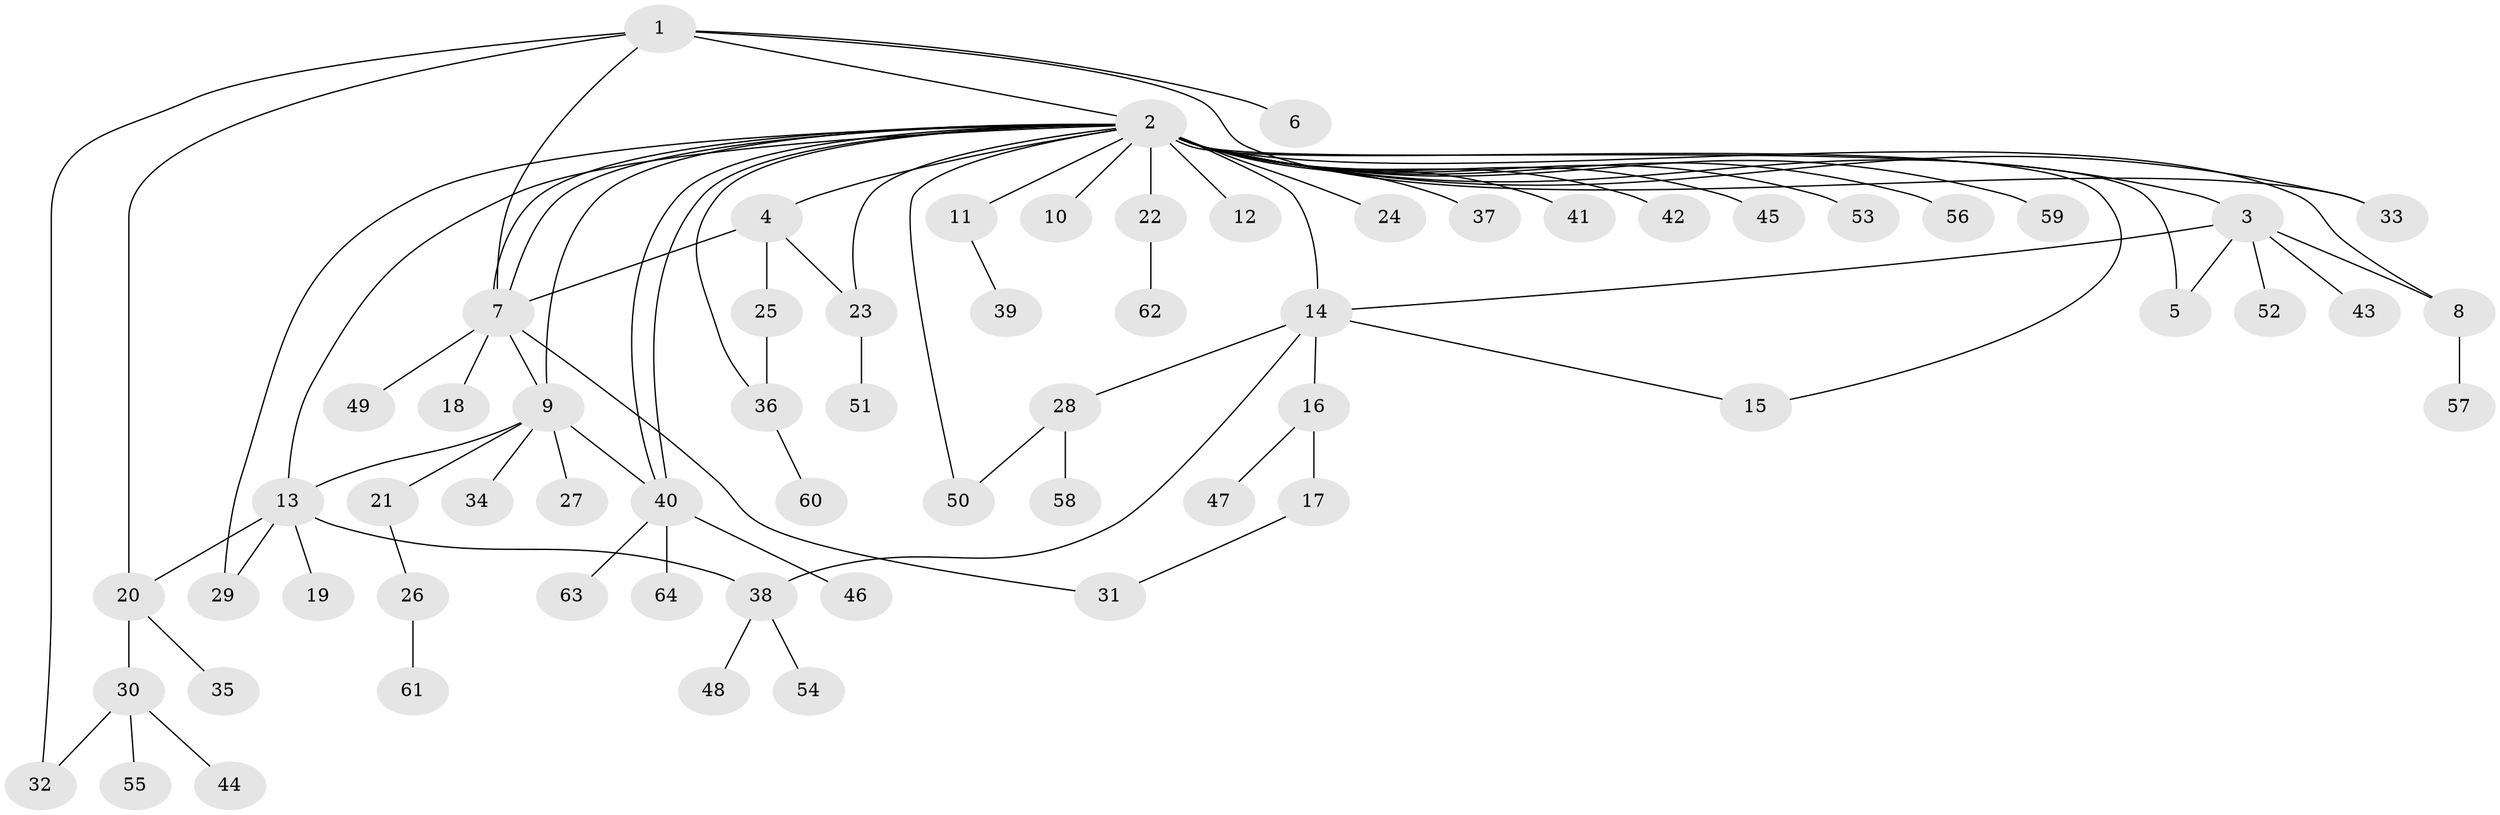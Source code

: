 // Generated by graph-tools (version 1.1) at 2025/11/02/27/25 16:11:12]
// undirected, 64 vertices, 83 edges
graph export_dot {
graph [start="1"]
  node [color=gray90,style=filled];
  1;
  2;
  3;
  4;
  5;
  6;
  7;
  8;
  9;
  10;
  11;
  12;
  13;
  14;
  15;
  16;
  17;
  18;
  19;
  20;
  21;
  22;
  23;
  24;
  25;
  26;
  27;
  28;
  29;
  30;
  31;
  32;
  33;
  34;
  35;
  36;
  37;
  38;
  39;
  40;
  41;
  42;
  43;
  44;
  45;
  46;
  47;
  48;
  49;
  50;
  51;
  52;
  53;
  54;
  55;
  56;
  57;
  58;
  59;
  60;
  61;
  62;
  63;
  64;
  1 -- 2;
  1 -- 6;
  1 -- 7;
  1 -- 20;
  1 -- 32;
  1 -- 33;
  2 -- 3;
  2 -- 4;
  2 -- 5;
  2 -- 7;
  2 -- 7;
  2 -- 8;
  2 -- 9;
  2 -- 10;
  2 -- 11;
  2 -- 12;
  2 -- 13;
  2 -- 14;
  2 -- 15;
  2 -- 22;
  2 -- 23;
  2 -- 24;
  2 -- 29;
  2 -- 33;
  2 -- 36;
  2 -- 37;
  2 -- 40;
  2 -- 40;
  2 -- 41;
  2 -- 42;
  2 -- 45;
  2 -- 50;
  2 -- 53;
  2 -- 56;
  2 -- 59;
  3 -- 5;
  3 -- 8;
  3 -- 14;
  3 -- 43;
  3 -- 52;
  4 -- 7;
  4 -- 23;
  4 -- 25;
  7 -- 9;
  7 -- 18;
  7 -- 31;
  7 -- 49;
  8 -- 57;
  9 -- 13;
  9 -- 21;
  9 -- 27;
  9 -- 34;
  9 -- 40;
  11 -- 39;
  13 -- 19;
  13 -- 20;
  13 -- 29;
  13 -- 38;
  14 -- 15;
  14 -- 16;
  14 -- 28;
  14 -- 38;
  16 -- 17;
  16 -- 47;
  17 -- 31;
  20 -- 30;
  20 -- 35;
  21 -- 26;
  22 -- 62;
  23 -- 51;
  25 -- 36;
  26 -- 61;
  28 -- 50;
  28 -- 58;
  30 -- 32;
  30 -- 44;
  30 -- 55;
  36 -- 60;
  38 -- 48;
  38 -- 54;
  40 -- 46;
  40 -- 63;
  40 -- 64;
}
